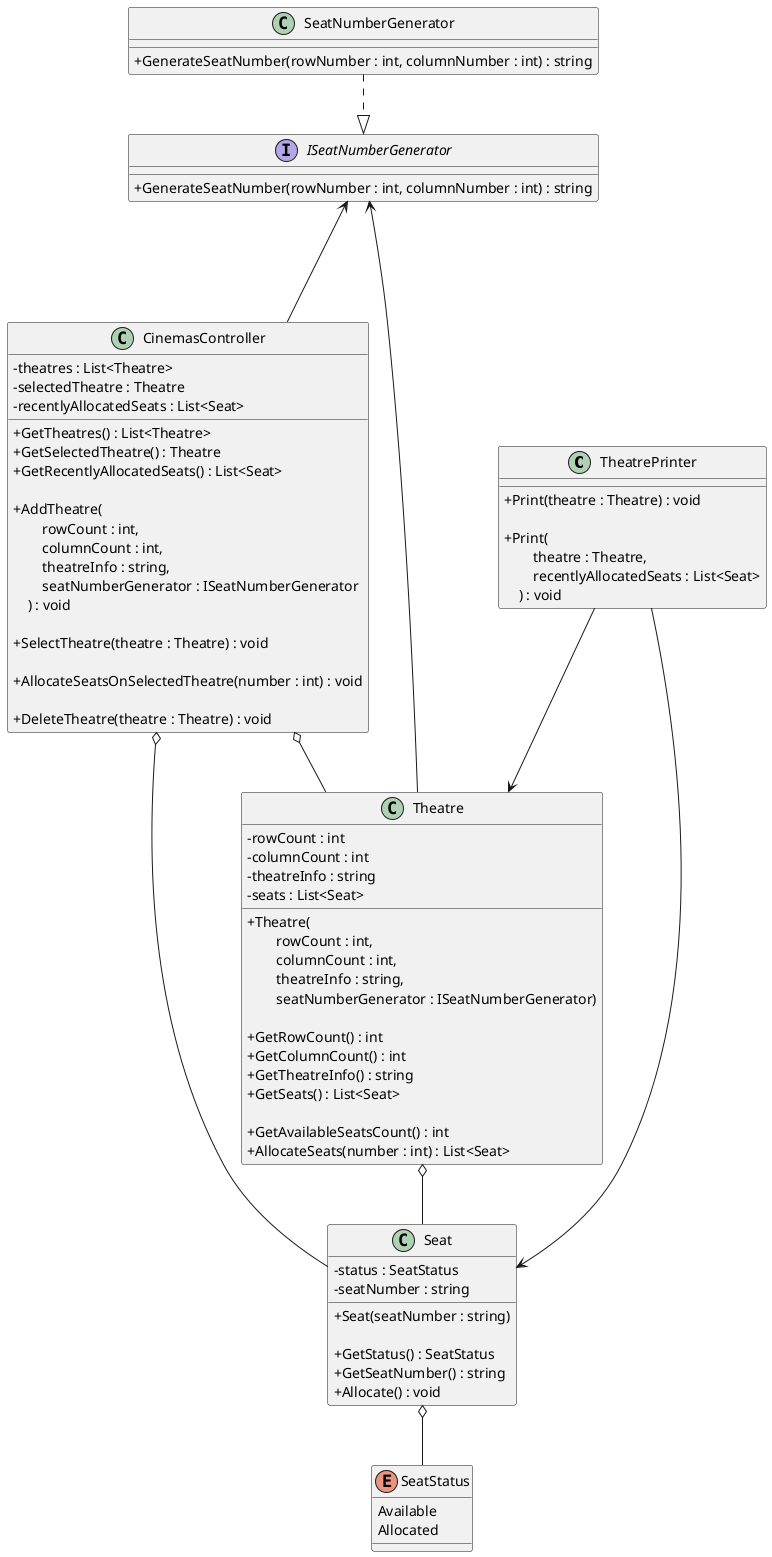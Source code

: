 @startuml "cinnamon cinemas"
skinparam ClassAttributeIconSize 0

class TheatrePrinter {
    + Print(theatre : Theatre) : void
    
    + Print(\n\
        theatre : Theatre, \n\
        recentlyAllocatedSeats : List<Seat>\n\
    ) : void
}

interface ISeatNumberGenerator {
    + GenerateSeatNumber(rowNumber : int, columnNumber : int) : string
}

class SeatNumberGenerator {
    + GenerateSeatNumber(rowNumber : int, columnNumber : int) : string
}

class CinemasController {
    - theatres : List<Theatre>
    - selectedTheatre : Theatre
    - recentlyAllocatedSeats : List<Seat>

    + GetTheatres() : List<Theatre>
    + GetSelectedTheatre() : Theatre
    + GetRecentlyAllocatedSeats() : List<Seat>

    + AddTheatre(\n\
        rowCount : int, \n\
        columnCount : int, \n\
        theatreInfo : string, \n\
        seatNumberGenerator : ISeatNumberGenerator\n\
    ) : void

    + SelectTheatre(theatre : Theatre) : void

    + AllocateSeatsOnSelectedTheatre(number : int) : void

    + DeleteTheatre(theatre : Theatre) : void
}

class Theatre {
    - rowCount : int
    - columnCount : int
    - theatreInfo : string
    - seats : List<Seat>

    + Theatre(\n\
        rowCount : int, \n\
        columnCount : int, \n\
        theatreInfo : string, \n\
        seatNumberGenerator : ISeatNumberGenerator)

    + GetRowCount() : int
    + GetColumnCount() : int
    + GetTheatreInfo() : string
    + GetSeats() : List<Seat>

    + GetAvailableSeatsCount() : int
    + AllocateSeats(number : int) : List<Seat>
}

class Seat {
    - status : SeatStatus
    - seatNumber : string

    + Seat(seatNumber : string)

    + GetStatus() : SeatStatus
    + GetSeatNumber() : string
    + Allocate() : void
}

Enum SeatStatus {
    Available
    Allocated
}

CinemasController o-- Theatre
CinemasController o--- Seat
CinemasController --u-> ISeatNumberGenerator

TheatrePrinter --> Theatre
TheatrePrinter ---> Seat

Theatre o-- Seat
Theatre --u-> ISeatNumberGenerator

ISeatNumberGenerator <|.u. SeatNumberGenerator

Seat o-- SeatStatus

@enduml